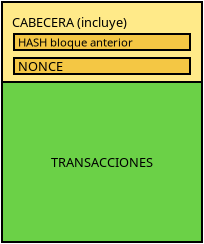 <?xml version="1.0" encoding="UTF-8"?>
<dia:diagram xmlns:dia="http://www.lysator.liu.se/~alla/dia/">
  <dia:layer name="Fondo" visible="true" connectable="false"/>
  <dia:layer name="Fondo" visible="true" connectable="false"/>
  <dia:layer name="Fondo" visible="true" connectable="false"/>
  <dia:layer name="Fondo" visible="true" connectable="true" active="true">
    <dia:object type="Standard - Box" version="0" id="O0">
      <dia:attribute name="obj_pos">
        <dia:point val="19,3"/>
      </dia:attribute>
      <dia:attribute name="obj_bb">
        <dia:rectangle val="18.95,2.95;29.05,7.05"/>
      </dia:attribute>
      <dia:attribute name="elem_corner">
        <dia:point val="19,3"/>
      </dia:attribute>
      <dia:attribute name="elem_width">
        <dia:real val="10"/>
      </dia:attribute>
      <dia:attribute name="elem_height">
        <dia:real val="4"/>
      </dia:attribute>
      <dia:attribute name="inner_color">
        <dia:color val="#ffea89ff"/>
      </dia:attribute>
      <dia:attribute name="show_background">
        <dia:boolean val="true"/>
      </dia:attribute>
    </dia:object>
    <dia:object type="Standard - Box" version="0" id="O1">
      <dia:attribute name="obj_pos">
        <dia:point val="19,7"/>
      </dia:attribute>
      <dia:attribute name="obj_bb">
        <dia:rectangle val="18.95,6.95;29.05,15.05"/>
      </dia:attribute>
      <dia:attribute name="elem_corner">
        <dia:point val="19,7"/>
      </dia:attribute>
      <dia:attribute name="elem_width">
        <dia:real val="10"/>
      </dia:attribute>
      <dia:attribute name="elem_height">
        <dia:real val="8"/>
      </dia:attribute>
      <dia:attribute name="inner_color">
        <dia:color val="#6bd147ff"/>
      </dia:attribute>
      <dia:attribute name="show_background">
        <dia:boolean val="true"/>
      </dia:attribute>
    </dia:object>
    <dia:object type="Standard - Text" version="1" id="O2">
      <dia:attribute name="obj_pos">
        <dia:point val="19.5,4"/>
      </dia:attribute>
      <dia:attribute name="obj_bb">
        <dia:rectangle val="19.5,3.626;25.935,4.374"/>
      </dia:attribute>
      <dia:attribute name="text">
        <dia:composite type="text">
          <dia:attribute name="string">
            <dia:string>#CABECERA (incluye)#</dia:string>
          </dia:attribute>
          <dia:attribute name="font">
            <dia:font family="sans" style="0" name="Helvetica"/>
          </dia:attribute>
          <dia:attribute name="height">
            <dia:real val="0.8"/>
          </dia:attribute>
          <dia:attribute name="pos">
            <dia:point val="19.5,4.221"/>
          </dia:attribute>
          <dia:attribute name="color">
            <dia:color val="#000000ff"/>
          </dia:attribute>
          <dia:attribute name="alignment">
            <dia:enum val="0"/>
          </dia:attribute>
        </dia:composite>
      </dia:attribute>
      <dia:attribute name="valign">
        <dia:enum val="2"/>
      </dia:attribute>
    </dia:object>
    <dia:object type="Standard - Text" version="1" id="O3">
      <dia:attribute name="obj_pos">
        <dia:point val="24,11"/>
      </dia:attribute>
      <dia:attribute name="obj_bb">
        <dia:rectangle val="21.273,10.626;26.727,11.374"/>
      </dia:attribute>
      <dia:attribute name="text">
        <dia:composite type="text">
          <dia:attribute name="string">
            <dia:string>#TRANSACCIONES#</dia:string>
          </dia:attribute>
          <dia:attribute name="font">
            <dia:font family="sans" style="0" name="Helvetica"/>
          </dia:attribute>
          <dia:attribute name="height">
            <dia:real val="0.8"/>
          </dia:attribute>
          <dia:attribute name="pos">
            <dia:point val="24,11.221"/>
          </dia:attribute>
          <dia:attribute name="color">
            <dia:color val="#000000ff"/>
          </dia:attribute>
          <dia:attribute name="alignment">
            <dia:enum val="1"/>
          </dia:attribute>
        </dia:composite>
      </dia:attribute>
      <dia:attribute name="valign">
        <dia:enum val="2"/>
      </dia:attribute>
      <dia:connections>
        <dia:connection handle="0" to="O1" connection="8"/>
      </dia:connections>
    </dia:object>
    <dia:object type="Standard - Box" version="0" id="O4">
      <dia:attribute name="obj_pos">
        <dia:point val="19.6,4.6"/>
      </dia:attribute>
      <dia:attribute name="obj_bb">
        <dia:rectangle val="19.55,4.55;28.45,5.45"/>
      </dia:attribute>
      <dia:attribute name="elem_corner">
        <dia:point val="19.6,4.6"/>
      </dia:attribute>
      <dia:attribute name="elem_width">
        <dia:real val="8.8"/>
      </dia:attribute>
      <dia:attribute name="elem_height">
        <dia:real val="0.8"/>
      </dia:attribute>
      <dia:attribute name="inner_color">
        <dia:color val="#f4c744ff"/>
      </dia:attribute>
      <dia:attribute name="show_background">
        <dia:boolean val="true"/>
      </dia:attribute>
    </dia:object>
    <dia:object type="Standard - Box" version="0" id="O5">
      <dia:attribute name="obj_pos">
        <dia:point val="19.6,5.8"/>
      </dia:attribute>
      <dia:attribute name="obj_bb">
        <dia:rectangle val="19.55,5.75;28.45,6.65"/>
      </dia:attribute>
      <dia:attribute name="elem_corner">
        <dia:point val="19.6,5.8"/>
      </dia:attribute>
      <dia:attribute name="elem_width">
        <dia:real val="8.8"/>
      </dia:attribute>
      <dia:attribute name="elem_height">
        <dia:real val="0.8"/>
      </dia:attribute>
      <dia:attribute name="inner_color">
        <dia:color val="#f4c744ff"/>
      </dia:attribute>
      <dia:attribute name="show_background">
        <dia:boolean val="true"/>
      </dia:attribute>
    </dia:object>
    <dia:object type="Standard - Text" version="1" id="O6">
      <dia:attribute name="obj_pos">
        <dia:point val="19.8,5"/>
      </dia:attribute>
      <dia:attribute name="obj_bb">
        <dia:rectangle val="19.8,4.67;25.915,5.33"/>
      </dia:attribute>
      <dia:attribute name="text">
        <dia:composite type="text">
          <dia:attribute name="string">
            <dia:string>#HASH bloque anterior#</dia:string>
          </dia:attribute>
          <dia:attribute name="font">
            <dia:font family="sans" style="0" name="Helvetica"/>
          </dia:attribute>
          <dia:attribute name="height">
            <dia:real val="0.706"/>
          </dia:attribute>
          <dia:attribute name="pos">
            <dia:point val="19.8,5.195"/>
          </dia:attribute>
          <dia:attribute name="color">
            <dia:color val="#000000ff"/>
          </dia:attribute>
          <dia:attribute name="alignment">
            <dia:enum val="0"/>
          </dia:attribute>
        </dia:composite>
      </dia:attribute>
      <dia:attribute name="valign">
        <dia:enum val="2"/>
      </dia:attribute>
    </dia:object>
    <dia:object type="Standard - Text" version="1" id="O7">
      <dia:attribute name="obj_pos">
        <dia:point val="19.8,6.2"/>
      </dia:attribute>
      <dia:attribute name="obj_bb">
        <dia:rectangle val="19.8,5.826;22.117,6.574"/>
      </dia:attribute>
      <dia:attribute name="text">
        <dia:composite type="text">
          <dia:attribute name="string">
            <dia:string>#NONCE#</dia:string>
          </dia:attribute>
          <dia:attribute name="font">
            <dia:font family="sans" style="0" name="Helvetica"/>
          </dia:attribute>
          <dia:attribute name="height">
            <dia:real val="0.8"/>
          </dia:attribute>
          <dia:attribute name="pos">
            <dia:point val="19.8,6.421"/>
          </dia:attribute>
          <dia:attribute name="color">
            <dia:color val="#000000ff"/>
          </dia:attribute>
          <dia:attribute name="alignment">
            <dia:enum val="0"/>
          </dia:attribute>
        </dia:composite>
      </dia:attribute>
      <dia:attribute name="valign">
        <dia:enum val="2"/>
      </dia:attribute>
    </dia:object>
  </dia:layer>
</dia:diagram>
